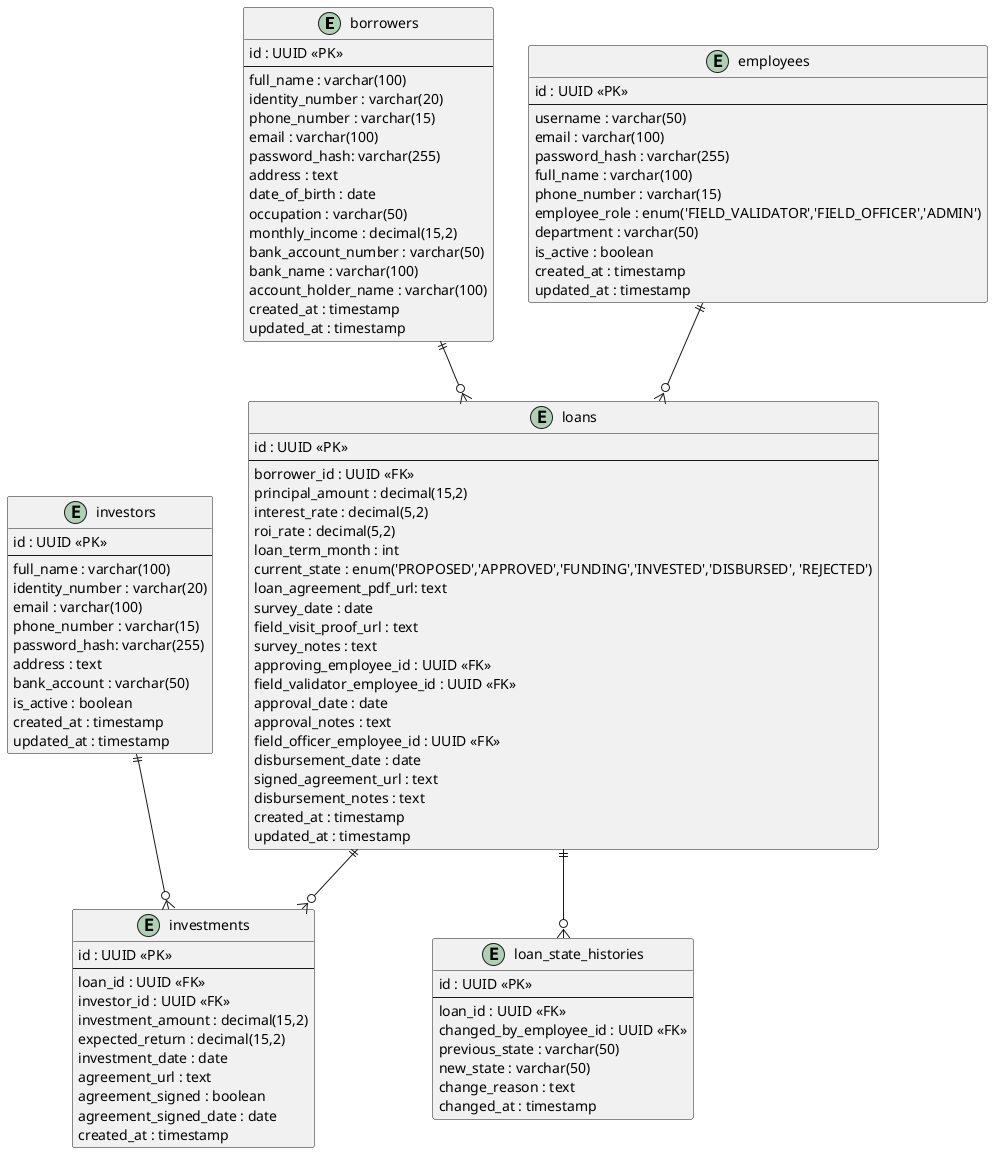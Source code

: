 @startuml loan_engine_simplified_erd

entity "borrowers" as borrower {
  id : UUID <<PK>>
  --
  full_name : varchar(100)
  identity_number : varchar(20)
  phone_number : varchar(15)
  email : varchar(100)
  password_hash: varchar(255)
  address : text
  date_of_birth : date
  occupation : varchar(50)
  monthly_income : decimal(15,2)
  bank_account_number : varchar(50)
  bank_name : varchar(100)
  account_holder_name : varchar(100)
  created_at : timestamp
  updated_at : timestamp
}

entity "loans" as loan {
  id : UUID <<PK>>
  --
  borrower_id : UUID <<FK>>
  principal_amount : decimal(15,2)
  interest_rate : decimal(5,2)
  roi_rate : decimal(5,2)
  loan_term_month : int
  current_state : enum('PROPOSED','APPROVED','FUNDING','INVESTED','DISBURSED', 'REJECTED')
  loan_agreement_pdf_url: text
  survey_date : date
  field_visit_proof_url : text
  survey_notes : text
  approving_employee_id : UUID <<FK>>
  field_validator_employee_id : UUID <<FK>>
  approval_date : date
  approval_notes : text
  field_officer_employee_id : UUID <<FK>>
  disbursement_date : date
  signed_agreement_url : text
  disbursement_notes : text
  created_at : timestamp
  updated_at : timestamp
}

entity "investments" as investment {
  id : UUID <<PK>>
  --
  loan_id : UUID <<FK>>
  investor_id : UUID <<FK>>
  investment_amount : decimal(15,2)
  expected_return : decimal(15,2)
  investment_date : date
  agreement_url : text
  agreement_signed : boolean
  agreement_signed_date : date
  created_at : timestamp
}

entity "employees" as employee {
  id : UUID <<PK>>
  --
  username : varchar(50)
  email : varchar(100)
  password_hash : varchar(255)
  full_name : varchar(100)
  phone_number : varchar(15)
  employee_role : enum('FIELD_VALIDATOR','FIELD_OFFICER','ADMIN')
  department : varchar(50)
  is_active : boolean
  created_at : timestamp
  updated_at : timestamp
}

entity "investors" as investor {
  id : UUID <<PK>>
  --
  full_name : varchar(100)
  identity_number : varchar(20)
  email : varchar(100)
  phone_number : varchar(15)
  password_hash: varchar(255)
  address : text
  bank_account : varchar(50)
  is_active : boolean
  created_at : timestamp
  updated_at : timestamp
}

entity "loan_state_histories" as state_history {
  id : UUID <<PK>>
  --
  loan_id : UUID <<FK>>
  changed_by_employee_id : UUID <<FK>>
  previous_state : varchar(50)
  new_state : varchar(50)
  change_reason : text
  changed_at : timestamp
}

borrower ||--o{ loan
loan ||--o{ investment
loan ||--o{ state_history
employee ||--o{ loan
investor ||--o{ investment

@enduml